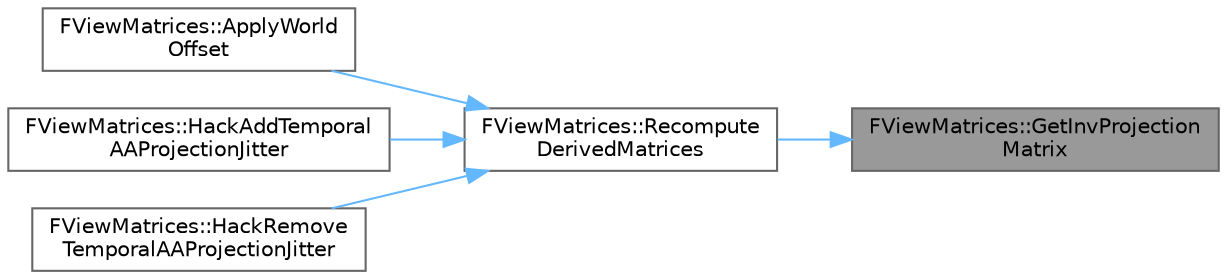 digraph "FViewMatrices::GetInvProjectionMatrix"
{
 // INTERACTIVE_SVG=YES
 // LATEX_PDF_SIZE
  bgcolor="transparent";
  edge [fontname=Helvetica,fontsize=10,labelfontname=Helvetica,labelfontsize=10];
  node [fontname=Helvetica,fontsize=10,shape=box,height=0.2,width=0.4];
  rankdir="RL";
  Node1 [id="Node000001",label="FViewMatrices::GetInvProjection\lMatrix",height=0.2,width=0.4,color="gray40", fillcolor="grey60", style="filled", fontcolor="black",tooltip=" "];
  Node1 -> Node2 [id="edge1_Node000001_Node000002",dir="back",color="steelblue1",style="solid",tooltip=" "];
  Node2 [id="Node000002",label="FViewMatrices::Recompute\lDerivedMatrices",height=0.2,width=0.4,color="grey40", fillcolor="white", style="filled",URL="$d4/da9/structFViewMatrices.html#afa5b0e2ebbd02ae0b70ae1bec8cb7b1a",tooltip=" "];
  Node2 -> Node3 [id="edge2_Node000002_Node000003",dir="back",color="steelblue1",style="solid",tooltip=" "];
  Node3 [id="Node000003",label="FViewMatrices::ApplyWorld\lOffset",height=0.2,width=0.4,color="grey40", fillcolor="white", style="filled",URL="$d4/da9/structFViewMatrices.html#a56585f3c188bae8da5daa2b2dcb1c667",tooltip=" "];
  Node2 -> Node4 [id="edge3_Node000002_Node000004",dir="back",color="steelblue1",style="solid",tooltip=" "];
  Node4 [id="Node000004",label="FViewMatrices::HackAddTemporal\lAAProjectionJitter",height=0.2,width=0.4,color="grey40", fillcolor="white", style="filled",URL="$d4/da9/structFViewMatrices.html#ad5c18a9ed51dadac60a7f96d859c5022",tooltip=" "];
  Node2 -> Node5 [id="edge4_Node000002_Node000005",dir="back",color="steelblue1",style="solid",tooltip=" "];
  Node5 [id="Node000005",label="FViewMatrices::HackRemove\lTemporalAAProjectionJitter",height=0.2,width=0.4,color="grey40", fillcolor="white", style="filled",URL="$d4/da9/structFViewMatrices.html#abb755fcda597f7a85821d0f5376bbd7b",tooltip=" "];
}
